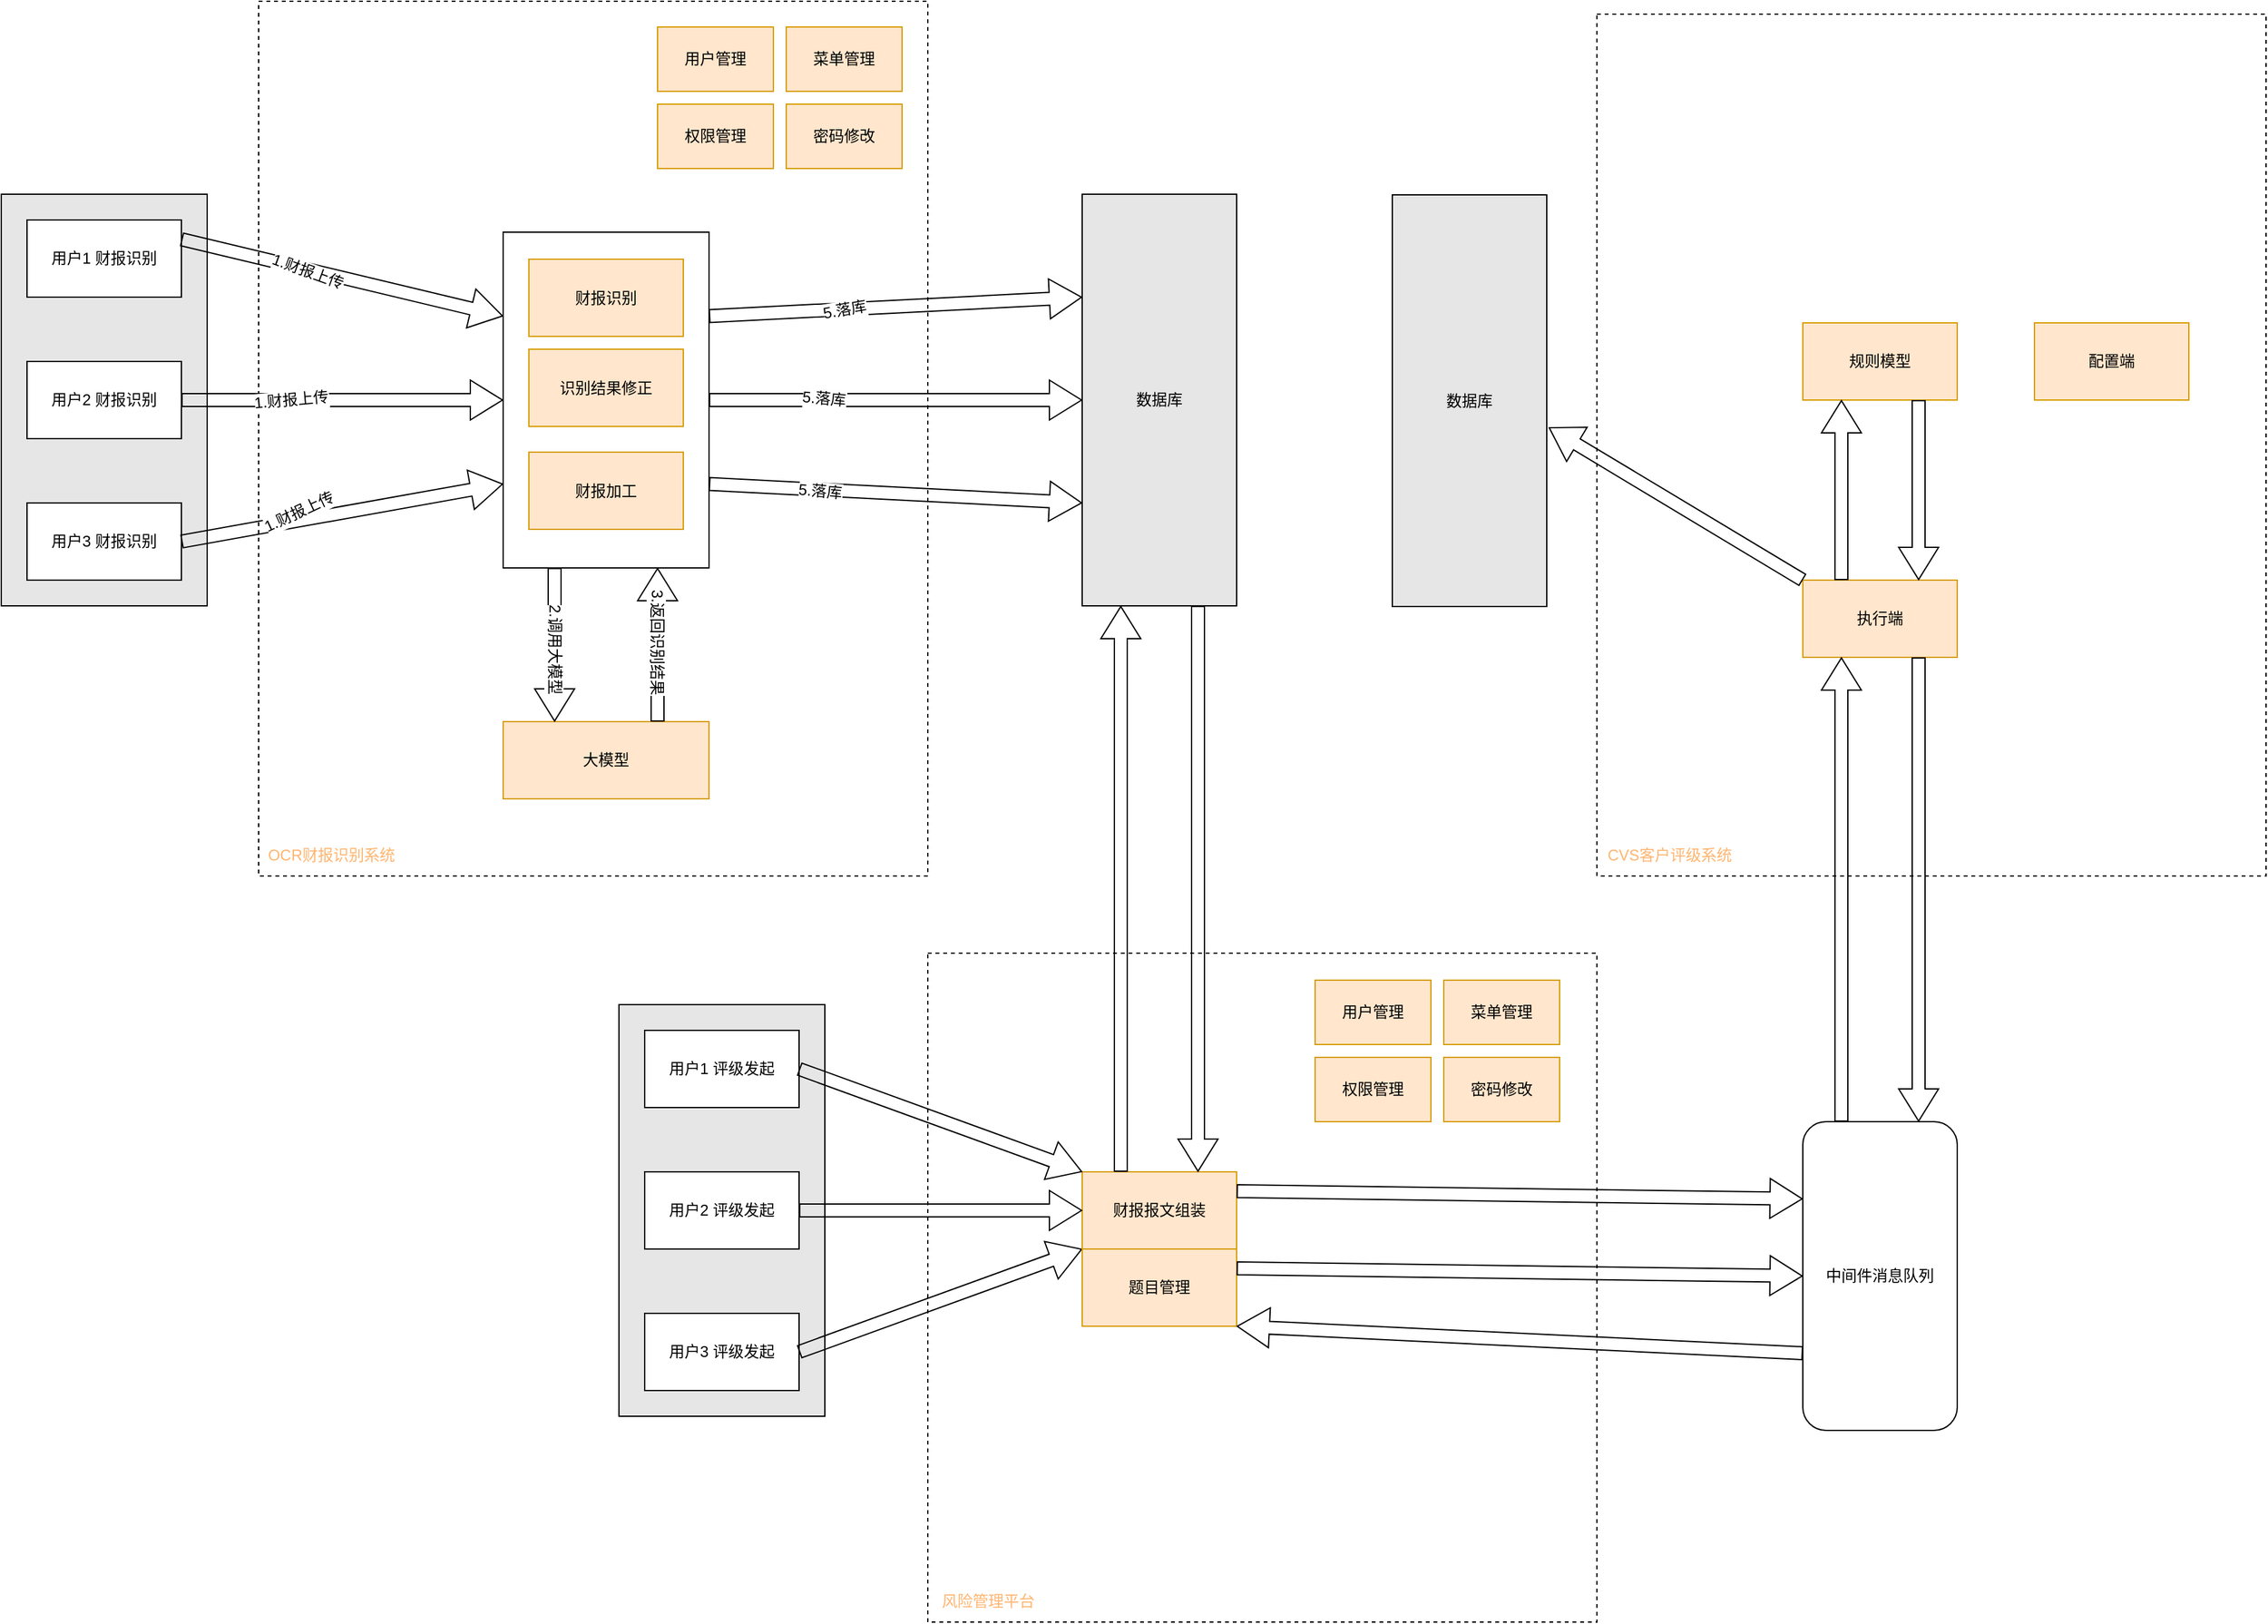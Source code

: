 <mxfile version="27.1.6">
  <diagram id="C5RBs43oDa-KdzZeNtuy" name="Page-1">
    <mxGraphModel dx="2194" dy="1382" grid="1" gridSize="10" guides="1" tooltips="1" connect="1" arrows="1" fold="1" page="1" pageScale="1" pageWidth="827" pageHeight="1169" math="0" shadow="0">
      <root>
        <mxCell id="WIyWlLk6GJQsqaUBKTNV-0" />
        <mxCell id="WIyWlLk6GJQsqaUBKTNV-1" parent="WIyWlLk6GJQsqaUBKTNV-0" />
        <mxCell id="w0EuW2UK9HuMQzjOcK9N-0" value="" style="rounded=0;whiteSpace=wrap;html=1;fillStyle=auto;fillColor=#E6E6E6;" vertex="1" parent="WIyWlLk6GJQsqaUBKTNV-1">
          <mxGeometry x="120" y="190" width="160" height="320" as="geometry" />
        </mxCell>
        <mxCell id="w0EuW2UK9HuMQzjOcK9N-1" value="用户1 财报识别" style="rounded=0;whiteSpace=wrap;html=1;" vertex="1" parent="WIyWlLk6GJQsqaUBKTNV-1">
          <mxGeometry x="140" y="210" width="120" height="60" as="geometry" />
        </mxCell>
        <mxCell id="w0EuW2UK9HuMQzjOcK9N-2" value="用户2 财报识别" style="rounded=0;whiteSpace=wrap;html=1;" vertex="1" parent="WIyWlLk6GJQsqaUBKTNV-1">
          <mxGeometry x="140" y="320" width="120" height="60" as="geometry" />
        </mxCell>
        <mxCell id="w0EuW2UK9HuMQzjOcK9N-3" value="用户3 财报识别" style="rounded=0;whiteSpace=wrap;html=1;" vertex="1" parent="WIyWlLk6GJQsqaUBKTNV-1">
          <mxGeometry x="140" y="430" width="120" height="60" as="geometry" />
        </mxCell>
        <mxCell id="w0EuW2UK9HuMQzjOcK9N-14" value="OCR财报识别系统" style="rounded=0;whiteSpace=wrap;html=1;dashed=1;spacingLeft=0;labelPosition=left;verticalLabelPosition=bottom;align=right;verticalAlign=top;spacing=2;spacingBottom=0;spacingTop=-30;spacingRight=-108;fontColor=#FFB570;" vertex="1" parent="WIyWlLk6GJQsqaUBKTNV-1">
          <mxGeometry x="320" y="40" width="520" height="680" as="geometry" />
        </mxCell>
        <mxCell id="w0EuW2UK9HuMQzjOcK9N-15" value="用户管理" style="rounded=0;whiteSpace=wrap;html=1;fillColor=#ffe6cc;strokeColor=#d79b00;" vertex="1" parent="WIyWlLk6GJQsqaUBKTNV-1">
          <mxGeometry x="630" y="60" width="90" height="50" as="geometry" />
        </mxCell>
        <mxCell id="w0EuW2UK9HuMQzjOcK9N-16" value="菜单管理" style="rounded=0;whiteSpace=wrap;html=1;fillColor=#ffe6cc;strokeColor=#d79b00;" vertex="1" parent="WIyWlLk6GJQsqaUBKTNV-1">
          <mxGeometry x="730" y="60" width="90" height="50" as="geometry" />
        </mxCell>
        <mxCell id="w0EuW2UK9HuMQzjOcK9N-17" value="权限管理" style="rounded=0;whiteSpace=wrap;html=1;fillColor=#ffe6cc;strokeColor=#d79b00;" vertex="1" parent="WIyWlLk6GJQsqaUBKTNV-1">
          <mxGeometry x="630" y="120" width="90" height="50" as="geometry" />
        </mxCell>
        <mxCell id="w0EuW2UK9HuMQzjOcK9N-18" value="密码修改" style="rounded=0;whiteSpace=wrap;html=1;fillColor=#ffe6cc;strokeColor=#d79b00;" vertex="1" parent="WIyWlLk6GJQsqaUBKTNV-1">
          <mxGeometry x="730" y="120" width="90" height="50" as="geometry" />
        </mxCell>
        <mxCell id="w0EuW2UK9HuMQzjOcK9N-28" value="" style="shape=flexArrow;endArrow=classic;html=1;rounded=0;fontSize=12;startSize=8;endSize=8;curved=1;exitX=1;exitY=0.25;exitDx=0;exitDy=0;entryX=0;entryY=0.25;entryDx=0;entryDy=0;" edge="1" parent="WIyWlLk6GJQsqaUBKTNV-1" source="w0EuW2UK9HuMQzjOcK9N-1" target="w0EuW2UK9HuMQzjOcK9N-85">
          <mxGeometry width="50" height="50" relative="1" as="geometry">
            <mxPoint x="440" y="430" as="sourcePoint" />
            <mxPoint x="400" y="220" as="targetPoint" />
          </mxGeometry>
        </mxCell>
        <mxCell id="w0EuW2UK9HuMQzjOcK9N-32" value="1.财报上传" style="edgeLabel;html=1;align=center;verticalAlign=middle;resizable=0;points=[];fontSize=12;rotation=20;" vertex="1" connectable="0" parent="w0EuW2UK9HuMQzjOcK9N-28">
          <mxGeometry x="-0.213" y="-1" relative="1" as="geometry">
            <mxPoint as="offset" />
          </mxGeometry>
        </mxCell>
        <mxCell id="w0EuW2UK9HuMQzjOcK9N-29" value="" style="shape=flexArrow;endArrow=classic;html=1;rounded=0;fontSize=12;startSize=8;endSize=8;curved=1;exitX=1;exitY=0.5;exitDx=0;exitDy=0;entryX=0;entryY=0.5;entryDx=0;entryDy=0;" edge="1" parent="WIyWlLk6GJQsqaUBKTNV-1" source="w0EuW2UK9HuMQzjOcK9N-2" target="w0EuW2UK9HuMQzjOcK9N-85">
          <mxGeometry width="50" height="50" relative="1" as="geometry">
            <mxPoint x="280" y="265" as="sourcePoint" />
            <mxPoint x="400" y="250" as="targetPoint" />
          </mxGeometry>
        </mxCell>
        <mxCell id="w0EuW2UK9HuMQzjOcK9N-34" value="1.财报上传" style="edgeLabel;html=1;align=center;verticalAlign=middle;resizable=0;points=[];fontSize=12;rotation=-5;" vertex="1" connectable="0" parent="w0EuW2UK9HuMQzjOcK9N-29">
          <mxGeometry x="-0.319" relative="1" as="geometry">
            <mxPoint as="offset" />
          </mxGeometry>
        </mxCell>
        <mxCell id="w0EuW2UK9HuMQzjOcK9N-30" value="" style="shape=flexArrow;endArrow=classic;html=1;rounded=0;fontSize=12;startSize=8;endSize=8;curved=1;exitX=1;exitY=0.5;exitDx=0;exitDy=0;entryX=0;entryY=0.75;entryDx=0;entryDy=0;" edge="1" parent="WIyWlLk6GJQsqaUBKTNV-1" source="w0EuW2UK9HuMQzjOcK9N-3" target="w0EuW2UK9HuMQzjOcK9N-85">
          <mxGeometry width="50" height="50" relative="1" as="geometry">
            <mxPoint x="390" y="480" as="sourcePoint" />
            <mxPoint x="400" y="280" as="targetPoint" />
          </mxGeometry>
        </mxCell>
        <mxCell id="w0EuW2UK9HuMQzjOcK9N-35" value="1.财报上传" style="edgeLabel;html=1;align=center;verticalAlign=middle;resizable=0;points=[];fontSize=12;rotation=-25;" vertex="1" connectable="0" parent="w0EuW2UK9HuMQzjOcK9N-30">
          <mxGeometry x="-0.403" y="-1" relative="1" as="geometry">
            <mxPoint x="16" y="-11" as="offset" />
          </mxGeometry>
        </mxCell>
        <mxCell id="w0EuW2UK9HuMQzjOcK9N-31" value="大模型" style="rounded=0;whiteSpace=wrap;html=1;fillColor=#ffe6cc;strokeColor=#d79b00;" vertex="1" parent="WIyWlLk6GJQsqaUBKTNV-1">
          <mxGeometry x="510" y="600" width="160" height="60" as="geometry" />
        </mxCell>
        <mxCell id="w0EuW2UK9HuMQzjOcK9N-36" value="" style="shape=flexArrow;endArrow=classic;html=1;rounded=0;fontSize=12;startSize=8;endSize=8;curved=1;exitX=0.25;exitY=1;exitDx=0;exitDy=0;entryX=0.25;entryY=0;entryDx=0;entryDy=0;" edge="1" parent="WIyWlLk6GJQsqaUBKTNV-1" source="w0EuW2UK9HuMQzjOcK9N-85" target="w0EuW2UK9HuMQzjOcK9N-31">
          <mxGeometry width="50" height="50" relative="1" as="geometry">
            <mxPoint x="430" y="280" as="sourcePoint" />
            <mxPoint x="510" y="290" as="targetPoint" />
          </mxGeometry>
        </mxCell>
        <mxCell id="w0EuW2UK9HuMQzjOcK9N-37" value="2.调用大模型" style="edgeLabel;html=1;align=center;verticalAlign=middle;resizable=0;points=[];fontSize=12;rotation=90;" vertex="1" connectable="0" parent="w0EuW2UK9HuMQzjOcK9N-36">
          <mxGeometry x="-0.49" y="1" relative="1" as="geometry">
            <mxPoint x="-1" y="32" as="offset" />
          </mxGeometry>
        </mxCell>
        <mxCell id="w0EuW2UK9HuMQzjOcK9N-40" value="" style="shape=flexArrow;endArrow=classic;html=1;rounded=0;fontSize=12;startSize=8;endSize=8;curved=1;exitX=0.75;exitY=0;exitDx=0;exitDy=0;entryX=0.75;entryY=1;entryDx=0;entryDy=0;" edge="1" parent="WIyWlLk6GJQsqaUBKTNV-1" source="w0EuW2UK9HuMQzjOcK9N-31" target="w0EuW2UK9HuMQzjOcK9N-85">
          <mxGeometry width="50" height="50" relative="1" as="geometry">
            <mxPoint x="600" y="350" as="sourcePoint" />
            <mxPoint x="490" y="280" as="targetPoint" />
          </mxGeometry>
        </mxCell>
        <mxCell id="w0EuW2UK9HuMQzjOcK9N-41" value="3.返回识别结果" style="edgeLabel;html=1;align=center;verticalAlign=middle;resizable=0;points=[];fontSize=12;rotation=90;" vertex="1" connectable="0" parent="w0EuW2UK9HuMQzjOcK9N-40">
          <mxGeometry x="-0.49" y="1" relative="1" as="geometry">
            <mxPoint x="1" y="-32" as="offset" />
          </mxGeometry>
        </mxCell>
        <mxCell id="w0EuW2UK9HuMQzjOcK9N-45" value="数据库" style="rounded=0;whiteSpace=wrap;html=1;fillStyle=auto;fillColor=#E6E6E6;" vertex="1" parent="WIyWlLk6GJQsqaUBKTNV-1">
          <mxGeometry x="960" y="190" width="120" height="320" as="geometry" />
        </mxCell>
        <mxCell id="w0EuW2UK9HuMQzjOcK9N-46" value="" style="shape=flexArrow;endArrow=classic;html=1;rounded=0;fontSize=12;startSize=8;endSize=8;curved=1;exitX=1;exitY=0.25;exitDx=0;exitDy=0;entryX=0;entryY=0.25;entryDx=0;entryDy=0;" edge="1" parent="WIyWlLk6GJQsqaUBKTNV-1" source="w0EuW2UK9HuMQzjOcK9N-85" target="w0EuW2UK9HuMQzjOcK9N-45">
          <mxGeometry width="50" height="50" relative="1" as="geometry">
            <mxPoint x="760" y="220" as="sourcePoint" />
            <mxPoint x="860" y="200" as="targetPoint" />
          </mxGeometry>
        </mxCell>
        <mxCell id="w0EuW2UK9HuMQzjOcK9N-49" value="5.落库" style="edgeLabel;html=1;align=center;verticalAlign=middle;resizable=0;points=[];fontSize=12;rotation=-10;" vertex="1" connectable="0" parent="w0EuW2UK9HuMQzjOcK9N-46">
          <mxGeometry x="-0.281" relative="1" as="geometry">
            <mxPoint as="offset" />
          </mxGeometry>
        </mxCell>
        <mxCell id="w0EuW2UK9HuMQzjOcK9N-47" value="" style="shape=flexArrow;endArrow=classic;html=1;rounded=0;fontSize=12;startSize=8;endSize=8;curved=1;exitX=1;exitY=0.5;exitDx=0;exitDy=0;entryX=0;entryY=0.5;entryDx=0;entryDy=0;" edge="1" parent="WIyWlLk6GJQsqaUBKTNV-1" source="w0EuW2UK9HuMQzjOcK9N-85" target="w0EuW2UK9HuMQzjOcK9N-45">
          <mxGeometry width="50" height="50" relative="1" as="geometry">
            <mxPoint x="760" y="250" as="sourcePoint" />
            <mxPoint x="880" y="270" as="targetPoint" />
          </mxGeometry>
        </mxCell>
        <mxCell id="w0EuW2UK9HuMQzjOcK9N-51" value="5.落库" style="edgeLabel;html=1;align=center;verticalAlign=middle;resizable=0;points=[];fontSize=12;rotation=5;" vertex="1" connectable="0" parent="w0EuW2UK9HuMQzjOcK9N-47">
          <mxGeometry x="-0.385" y="1" relative="1" as="geometry">
            <mxPoint as="offset" />
          </mxGeometry>
        </mxCell>
        <mxCell id="w0EuW2UK9HuMQzjOcK9N-48" value="" style="shape=flexArrow;endArrow=classic;html=1;rounded=0;fontSize=12;startSize=8;endSize=8;curved=1;exitX=1;exitY=0.75;exitDx=0;exitDy=0;entryX=0;entryY=0.75;entryDx=0;entryDy=0;" edge="1" parent="WIyWlLk6GJQsqaUBKTNV-1" source="w0EuW2UK9HuMQzjOcK9N-85" target="w0EuW2UK9HuMQzjOcK9N-45">
          <mxGeometry width="50" height="50" relative="1" as="geometry">
            <mxPoint x="760" y="280" as="sourcePoint" />
            <mxPoint x="900" y="300" as="targetPoint" />
          </mxGeometry>
        </mxCell>
        <mxCell id="w0EuW2UK9HuMQzjOcK9N-53" value="5.落库" style="edgeLabel;html=1;align=center;verticalAlign=middle;resizable=0;points=[];fontSize=12;rotation=5;" vertex="1" connectable="0" parent="w0EuW2UK9HuMQzjOcK9N-48">
          <mxGeometry x="-0.407" y="-1" relative="1" as="geometry">
            <mxPoint as="offset" />
          </mxGeometry>
        </mxCell>
        <mxCell id="w0EuW2UK9HuMQzjOcK9N-54" value="风险管理平台" style="rounded=0;whiteSpace=wrap;html=1;dashed=1;spacingLeft=0;labelPosition=left;verticalLabelPosition=bottom;align=right;verticalAlign=top;spacing=2;spacingBottom=0;spacingTop=-30;spacingRight=-85;fontColor=#FFB570;" vertex="1" parent="WIyWlLk6GJQsqaUBKTNV-1">
          <mxGeometry x="840" y="780" width="520" height="520" as="geometry" />
        </mxCell>
        <mxCell id="w0EuW2UK9HuMQzjOcK9N-61" value="用户管理" style="rounded=0;whiteSpace=wrap;html=1;fillColor=#ffe6cc;strokeColor=#d79b00;" vertex="1" parent="WIyWlLk6GJQsqaUBKTNV-1">
          <mxGeometry x="1141" y="801" width="90" height="50" as="geometry" />
        </mxCell>
        <mxCell id="w0EuW2UK9HuMQzjOcK9N-62" value="菜单管理" style="rounded=0;whiteSpace=wrap;html=1;fillColor=#ffe6cc;strokeColor=#d79b00;" vertex="1" parent="WIyWlLk6GJQsqaUBKTNV-1">
          <mxGeometry x="1241" y="801" width="90" height="50" as="geometry" />
        </mxCell>
        <mxCell id="w0EuW2UK9HuMQzjOcK9N-63" value="权限管理" style="rounded=0;whiteSpace=wrap;html=1;fillColor=#ffe6cc;strokeColor=#d79b00;" vertex="1" parent="WIyWlLk6GJQsqaUBKTNV-1">
          <mxGeometry x="1141" y="861" width="90" height="50" as="geometry" />
        </mxCell>
        <mxCell id="w0EuW2UK9HuMQzjOcK9N-64" value="密码修改" style="rounded=0;whiteSpace=wrap;html=1;fillColor=#ffe6cc;strokeColor=#d79b00;" vertex="1" parent="WIyWlLk6GJQsqaUBKTNV-1">
          <mxGeometry x="1241" y="861" width="90" height="50" as="geometry" />
        </mxCell>
        <mxCell id="w0EuW2UK9HuMQzjOcK9N-65" value="用户管理" style="rounded=0;whiteSpace=wrap;html=1;fillColor=#ffe6cc;strokeColor=#d79b00;" vertex="1" parent="WIyWlLk6GJQsqaUBKTNV-1">
          <mxGeometry x="1141" y="801" width="90" height="50" as="geometry" />
        </mxCell>
        <mxCell id="w0EuW2UK9HuMQzjOcK9N-66" value="菜单管理" style="rounded=0;whiteSpace=wrap;html=1;fillColor=#ffe6cc;strokeColor=#d79b00;" vertex="1" parent="WIyWlLk6GJQsqaUBKTNV-1">
          <mxGeometry x="1241" y="801" width="90" height="50" as="geometry" />
        </mxCell>
        <mxCell id="w0EuW2UK9HuMQzjOcK9N-67" value="密码修改" style="rounded=0;whiteSpace=wrap;html=1;fillColor=#ffe6cc;strokeColor=#d79b00;" vertex="1" parent="WIyWlLk6GJQsqaUBKTNV-1">
          <mxGeometry x="1241" y="861" width="90" height="50" as="geometry" />
        </mxCell>
        <mxCell id="w0EuW2UK9HuMQzjOcK9N-68" value="权限管理" style="rounded=0;whiteSpace=wrap;html=1;fillColor=#ffe6cc;strokeColor=#d79b00;" vertex="1" parent="WIyWlLk6GJQsqaUBKTNV-1">
          <mxGeometry x="1141" y="861" width="90" height="50" as="geometry" />
        </mxCell>
        <mxCell id="w0EuW2UK9HuMQzjOcK9N-69" value="" style="rounded=0;whiteSpace=wrap;html=1;fillStyle=auto;fillColor=#E6E6E6;" vertex="1" parent="WIyWlLk6GJQsqaUBKTNV-1">
          <mxGeometry x="600" y="820" width="160" height="320" as="geometry" />
        </mxCell>
        <mxCell id="w0EuW2UK9HuMQzjOcK9N-70" value="用户1 评级发起" style="rounded=0;whiteSpace=wrap;html=1;" vertex="1" parent="WIyWlLk6GJQsqaUBKTNV-1">
          <mxGeometry x="620" y="840" width="120" height="60" as="geometry" />
        </mxCell>
        <mxCell id="w0EuW2UK9HuMQzjOcK9N-71" value="用户2 评级发起" style="rounded=0;whiteSpace=wrap;html=1;" vertex="1" parent="WIyWlLk6GJQsqaUBKTNV-1">
          <mxGeometry x="620" y="950" width="120" height="60" as="geometry" />
        </mxCell>
        <mxCell id="w0EuW2UK9HuMQzjOcK9N-72" value="用户3 评级发起" style="rounded=0;whiteSpace=wrap;html=1;" vertex="1" parent="WIyWlLk6GJQsqaUBKTNV-1">
          <mxGeometry x="620" y="1060" width="120" height="60" as="geometry" />
        </mxCell>
        <mxCell id="w0EuW2UK9HuMQzjOcK9N-76" value="财报报文组装" style="rounded=0;whiteSpace=wrap;html=1;fillColor=#ffe6cc;strokeColor=#d79b00;" vertex="1" parent="WIyWlLk6GJQsqaUBKTNV-1">
          <mxGeometry x="960" y="950" width="120" height="60" as="geometry" />
        </mxCell>
        <mxCell id="w0EuW2UK9HuMQzjOcK9N-85" value="" style="rounded=0;whiteSpace=wrap;html=1;" vertex="1" parent="WIyWlLk6GJQsqaUBKTNV-1">
          <mxGeometry x="510" y="219.5" width="160" height="261" as="geometry" />
        </mxCell>
        <mxCell id="w0EuW2UK9HuMQzjOcK9N-86" value="财报识别" style="rounded=0;whiteSpace=wrap;html=1;fillColor=#ffe6cc;strokeColor=#d79b00;" vertex="1" parent="WIyWlLk6GJQsqaUBKTNV-1">
          <mxGeometry x="530" y="240.5" width="120" height="60" as="geometry" />
        </mxCell>
        <mxCell id="w0EuW2UK9HuMQzjOcK9N-87" value="识别结果修正" style="rounded=0;whiteSpace=wrap;html=1;fillColor=#ffe6cc;strokeColor=#d79b00;" vertex="1" parent="WIyWlLk6GJQsqaUBKTNV-1">
          <mxGeometry x="530" y="310.5" width="120" height="60" as="geometry" />
        </mxCell>
        <mxCell id="w0EuW2UK9HuMQzjOcK9N-88" value="财报加工" style="rounded=0;whiteSpace=wrap;html=1;fillColor=#ffe6cc;strokeColor=#d79b00;" vertex="1" parent="WIyWlLk6GJQsqaUBKTNV-1">
          <mxGeometry x="530" y="390.5" width="120" height="60" as="geometry" />
        </mxCell>
        <mxCell id="w0EuW2UK9HuMQzjOcK9N-89" value="" style="shape=flexArrow;endArrow=classic;html=1;rounded=0;fontSize=12;startSize=8;endSize=8;curved=1;exitX=1;exitY=0.5;exitDx=0;exitDy=0;entryX=0;entryY=0;entryDx=0;entryDy=0;" edge="1" parent="WIyWlLk6GJQsqaUBKTNV-1" source="w0EuW2UK9HuMQzjOcK9N-70" target="w0EuW2UK9HuMQzjOcK9N-76">
          <mxGeometry width="50" height="50" relative="1" as="geometry">
            <mxPoint x="775" y="950" as="sourcePoint" />
            <mxPoint x="825" y="900" as="targetPoint" />
          </mxGeometry>
        </mxCell>
        <mxCell id="w0EuW2UK9HuMQzjOcK9N-90" value="" style="shape=flexArrow;endArrow=classic;html=1;rounded=0;fontSize=12;startSize=8;endSize=8;curved=1;exitX=1;exitY=0.5;exitDx=0;exitDy=0;entryX=0;entryY=0.5;entryDx=0;entryDy=0;" edge="1" parent="WIyWlLk6GJQsqaUBKTNV-1" source="w0EuW2UK9HuMQzjOcK9N-71" target="w0EuW2UK9HuMQzjOcK9N-76">
          <mxGeometry width="50" height="50" relative="1" as="geometry">
            <mxPoint x="765" y="1080" as="sourcePoint" />
            <mxPoint x="815" y="1030" as="targetPoint" />
          </mxGeometry>
        </mxCell>
        <mxCell id="w0EuW2UK9HuMQzjOcK9N-91" value="" style="shape=flexArrow;endArrow=classic;html=1;rounded=0;fontSize=12;startSize=8;endSize=8;curved=1;exitX=1;exitY=0.5;exitDx=0;exitDy=0;entryX=0;entryY=1;entryDx=0;entryDy=0;" edge="1" parent="WIyWlLk6GJQsqaUBKTNV-1" source="w0EuW2UK9HuMQzjOcK9N-72" target="w0EuW2UK9HuMQzjOcK9N-76">
          <mxGeometry width="50" height="50" relative="1" as="geometry">
            <mxPoint x="805" y="1200" as="sourcePoint" />
            <mxPoint x="855" y="1150" as="targetPoint" />
          </mxGeometry>
        </mxCell>
        <mxCell id="w0EuW2UK9HuMQzjOcK9N-92" value="" style="shape=flexArrow;endArrow=classic;html=1;rounded=0;fontSize=12;startSize=8;endSize=8;curved=1;exitX=0.25;exitY=0;exitDx=0;exitDy=0;entryX=0.25;entryY=1;entryDx=0;entryDy=0;" edge="1" parent="WIyWlLk6GJQsqaUBKTNV-1" source="w0EuW2UK9HuMQzjOcK9N-76" target="w0EuW2UK9HuMQzjOcK9N-45">
          <mxGeometry width="50" height="50" relative="1" as="geometry">
            <mxPoint x="930" y="960" as="sourcePoint" />
            <mxPoint x="980" y="910" as="targetPoint" />
          </mxGeometry>
        </mxCell>
        <mxCell id="w0EuW2UK9HuMQzjOcK9N-93" value="" style="shape=flexArrow;endArrow=classic;html=1;rounded=0;fontSize=12;startSize=8;endSize=8;curved=1;exitX=0.75;exitY=1;exitDx=0;exitDy=0;entryX=0.75;entryY=0;entryDx=0;entryDy=0;" edge="1" parent="WIyWlLk6GJQsqaUBKTNV-1" source="w0EuW2UK9HuMQzjOcK9N-45" target="w0EuW2UK9HuMQzjOcK9N-76">
          <mxGeometry width="50" height="50" relative="1" as="geometry">
            <mxPoint x="930" y="690" as="sourcePoint" />
            <mxPoint x="980" y="640" as="targetPoint" />
          </mxGeometry>
        </mxCell>
        <mxCell id="w0EuW2UK9HuMQzjOcK9N-94" value="题目管理" style="rounded=0;whiteSpace=wrap;html=1;fillColor=#ffe6cc;strokeColor=#d79b00;" vertex="1" parent="WIyWlLk6GJQsqaUBKTNV-1">
          <mxGeometry x="960" y="1010" width="120" height="60" as="geometry" />
        </mxCell>
        <mxCell id="w0EuW2UK9HuMQzjOcK9N-95" value="中间件消息队列" style="rounded=1;whiteSpace=wrap;html=1;" vertex="1" parent="WIyWlLk6GJQsqaUBKTNV-1">
          <mxGeometry x="1520" y="911" width="120" height="240" as="geometry" />
        </mxCell>
        <mxCell id="w0EuW2UK9HuMQzjOcK9N-96" value="CVS客户评级系统" style="rounded=0;whiteSpace=wrap;html=1;dashed=1;spacingLeft=0;labelPosition=left;verticalLabelPosition=bottom;align=right;verticalAlign=top;spacing=2;spacingBottom=0;spacingTop=-30;spacingRight=-107;fontColor=#FFB570;" vertex="1" parent="WIyWlLk6GJQsqaUBKTNV-1">
          <mxGeometry x="1360" y="50" width="520" height="670" as="geometry" />
        </mxCell>
        <mxCell id="w0EuW2UK9HuMQzjOcK9N-98" value="执行端" style="rounded=0;whiteSpace=wrap;html=1;fillColor=#ffe6cc;strokeColor=#d79b00;" vertex="1" parent="WIyWlLk6GJQsqaUBKTNV-1">
          <mxGeometry x="1520" y="490" width="120" height="60" as="geometry" />
        </mxCell>
        <mxCell id="w0EuW2UK9HuMQzjOcK9N-99" value="" style="shape=flexArrow;endArrow=classic;html=1;rounded=0;fontSize=12;startSize=8;endSize=8;curved=1;exitX=1;exitY=0.25;exitDx=0;exitDy=0;entryX=0;entryY=0.5;entryDx=0;entryDy=0;" edge="1" parent="WIyWlLk6GJQsqaUBKTNV-1" source="w0EuW2UK9HuMQzjOcK9N-94" target="w0EuW2UK9HuMQzjOcK9N-95">
          <mxGeometry width="50" height="50" relative="1" as="geometry">
            <mxPoint x="1370" y="1120" as="sourcePoint" />
            <mxPoint x="1420" y="1070" as="targetPoint" />
          </mxGeometry>
        </mxCell>
        <mxCell id="w0EuW2UK9HuMQzjOcK9N-100" value="" style="shape=flexArrow;endArrow=classic;html=1;rounded=0;fontSize=12;startSize=8;endSize=8;curved=1;exitX=0;exitY=0.75;exitDx=0;exitDy=0;entryX=1;entryY=1;entryDx=0;entryDy=0;" edge="1" parent="WIyWlLk6GJQsqaUBKTNV-1" source="w0EuW2UK9HuMQzjOcK9N-95" target="w0EuW2UK9HuMQzjOcK9N-94">
          <mxGeometry width="50" height="50" relative="1" as="geometry">
            <mxPoint x="1380" y="1020" as="sourcePoint" />
            <mxPoint x="1430" y="970" as="targetPoint" />
          </mxGeometry>
        </mxCell>
        <mxCell id="w0EuW2UK9HuMQzjOcK9N-101" value="" style="shape=flexArrow;endArrow=classic;html=1;rounded=0;fontSize=12;startSize=8;endSize=8;curved=1;exitX=0.25;exitY=0;exitDx=0;exitDy=0;entryX=0.25;entryY=1;entryDx=0;entryDy=0;" edge="1" parent="WIyWlLk6GJQsqaUBKTNV-1" source="w0EuW2UK9HuMQzjOcK9N-95" target="w0EuW2UK9HuMQzjOcK9N-98">
          <mxGeometry width="50" height="50" relative="1" as="geometry">
            <mxPoint x="1560" y="640" as="sourcePoint" />
            <mxPoint x="1610" y="590" as="targetPoint" />
          </mxGeometry>
        </mxCell>
        <mxCell id="w0EuW2UK9HuMQzjOcK9N-102" value="" style="shape=flexArrow;endArrow=classic;html=1;rounded=0;fontSize=12;startSize=8;endSize=8;curved=1;exitX=0.75;exitY=1;exitDx=0;exitDy=0;entryX=0.75;entryY=0;entryDx=0;entryDy=0;" edge="1" parent="WIyWlLk6GJQsqaUBKTNV-1" source="w0EuW2UK9HuMQzjOcK9N-98" target="w0EuW2UK9HuMQzjOcK9N-95">
          <mxGeometry width="50" height="50" relative="1" as="geometry">
            <mxPoint x="1370" y="840" as="sourcePoint" />
            <mxPoint x="1420" y="790" as="targetPoint" />
          </mxGeometry>
        </mxCell>
        <mxCell id="w0EuW2UK9HuMQzjOcK9N-107" value="数据库" style="rounded=0;whiteSpace=wrap;html=1;fillStyle=auto;fillColor=#E6E6E6;" vertex="1" parent="WIyWlLk6GJQsqaUBKTNV-1">
          <mxGeometry x="1201" y="190.5" width="120" height="320" as="geometry" />
        </mxCell>
        <mxCell id="w0EuW2UK9HuMQzjOcK9N-108" value="" style="shape=flexArrow;endArrow=classic;html=1;rounded=0;fontSize=12;startSize=8;endSize=8;curved=1;exitX=0;exitY=0;exitDx=0;exitDy=0;entryX=1.013;entryY=0.565;entryDx=0;entryDy=0;entryPerimeter=0;" edge="1" parent="WIyWlLk6GJQsqaUBKTNV-1" source="w0EuW2UK9HuMQzjOcK9N-98" target="w0EuW2UK9HuMQzjOcK9N-107">
          <mxGeometry width="50" height="50" relative="1" as="geometry">
            <mxPoint x="1230" y="650" as="sourcePoint" />
            <mxPoint x="1280" y="600" as="targetPoint" />
          </mxGeometry>
        </mxCell>
        <mxCell id="w0EuW2UK9HuMQzjOcK9N-109" value="规则模型" style="rounded=0;whiteSpace=wrap;html=1;fillColor=#ffe6cc;strokeColor=#d79b00;" vertex="1" parent="WIyWlLk6GJQsqaUBKTNV-1">
          <mxGeometry x="1520" y="290" width="120" height="60" as="geometry" />
        </mxCell>
        <mxCell id="w0EuW2UK9HuMQzjOcK9N-110" value="配置端" style="rounded=0;whiteSpace=wrap;html=1;fillColor=#ffe6cc;strokeColor=#d79b00;" vertex="1" parent="WIyWlLk6GJQsqaUBKTNV-1">
          <mxGeometry x="1700" y="290" width="120" height="60" as="geometry" />
        </mxCell>
        <mxCell id="w0EuW2UK9HuMQzjOcK9N-112" value="" style="shape=flexArrow;endArrow=classic;html=1;rounded=0;fontSize=12;startSize=8;endSize=8;curved=1;exitX=0.25;exitY=0;exitDx=0;exitDy=0;entryX=0.25;entryY=1;entryDx=0;entryDy=0;" edge="1" parent="WIyWlLk6GJQsqaUBKTNV-1" source="w0EuW2UK9HuMQzjOcK9N-98" target="w0EuW2UK9HuMQzjOcK9N-109">
          <mxGeometry width="50" height="50" relative="1" as="geometry">
            <mxPoint x="1690" y="600" as="sourcePoint" />
            <mxPoint x="1740" y="550" as="targetPoint" />
          </mxGeometry>
        </mxCell>
        <mxCell id="w0EuW2UK9HuMQzjOcK9N-113" value="" style="shape=flexArrow;endArrow=classic;html=1;rounded=0;fontSize=12;startSize=8;endSize=8;curved=1;exitX=0.75;exitY=1;exitDx=0;exitDy=0;entryX=0.75;entryY=0;entryDx=0;entryDy=0;" edge="1" parent="WIyWlLk6GJQsqaUBKTNV-1" source="w0EuW2UK9HuMQzjOcK9N-109" target="w0EuW2UK9HuMQzjOcK9N-98">
          <mxGeometry width="50" height="50" relative="1" as="geometry">
            <mxPoint x="1810" y="620" as="sourcePoint" />
            <mxPoint x="1860" y="570" as="targetPoint" />
          </mxGeometry>
        </mxCell>
        <mxCell id="w0EuW2UK9HuMQzjOcK9N-114" value="" style="shape=flexArrow;endArrow=classic;html=1;rounded=0;fontSize=12;startSize=8;endSize=8;curved=1;exitX=1;exitY=0.25;exitDx=0;exitDy=0;entryX=0;entryY=0.25;entryDx=0;entryDy=0;" edge="1" parent="WIyWlLk6GJQsqaUBKTNV-1" source="w0EuW2UK9HuMQzjOcK9N-76" target="w0EuW2UK9HuMQzjOcK9N-95">
          <mxGeometry width="50" height="50" relative="1" as="geometry">
            <mxPoint x="1280" y="1000" as="sourcePoint" />
            <mxPoint x="1330" y="950" as="targetPoint" />
          </mxGeometry>
        </mxCell>
      </root>
    </mxGraphModel>
  </diagram>
</mxfile>

